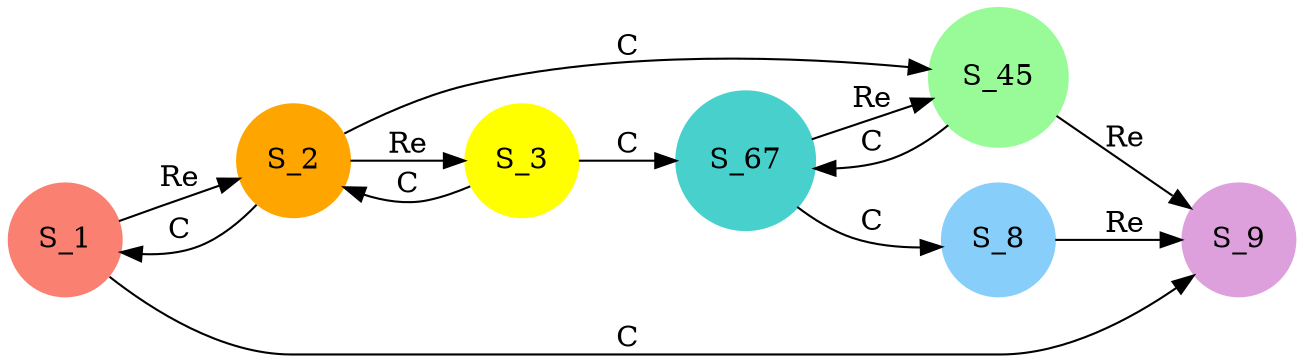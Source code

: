 digraph lumped_recomb {
	rankdir = LR
	size="10, 10"
	node [shape = circle, style = filled, color = salmon]; S_1;
	node [shape = circle, style = filled, color = orange]; S_2;
	node [shape = circle, style = filled, color = palegreen]; S_45;
	node [shape = circle, style = filled, color = plum]; S_9;
	node [shape = circle, style = filled, color = yellow]; S_3;
	node [shape = circle, style = filled, color = mediumturquoise]; S_67;
	node [shape = circle, style = filled, color = lightskyblue]; S_8;
	S_1 -> S_9 [ label = "C" ];
	S_1 -> S_2 [ label = "Re" ];
	S_2 -> S_1 [ label = "C" ];
	S_2 -> S_3 [ label = "Re" ];	
	S_2 -> S_45 [ label = "C" ];
	S_3 -> S_2 [ label = "C" ];
	S_3 -> S_67 [ label = "C" ];
	S_45 -> S_67 [ label = "C" ];
	S_45 -> S_9 [ label = "Re" ];
	S_67 -> S_45 [ label = "Re" ];
	S_67 -> S_8 [ label = "C" ];
	S_8 -> S_9 [ label = "Re" ];
}